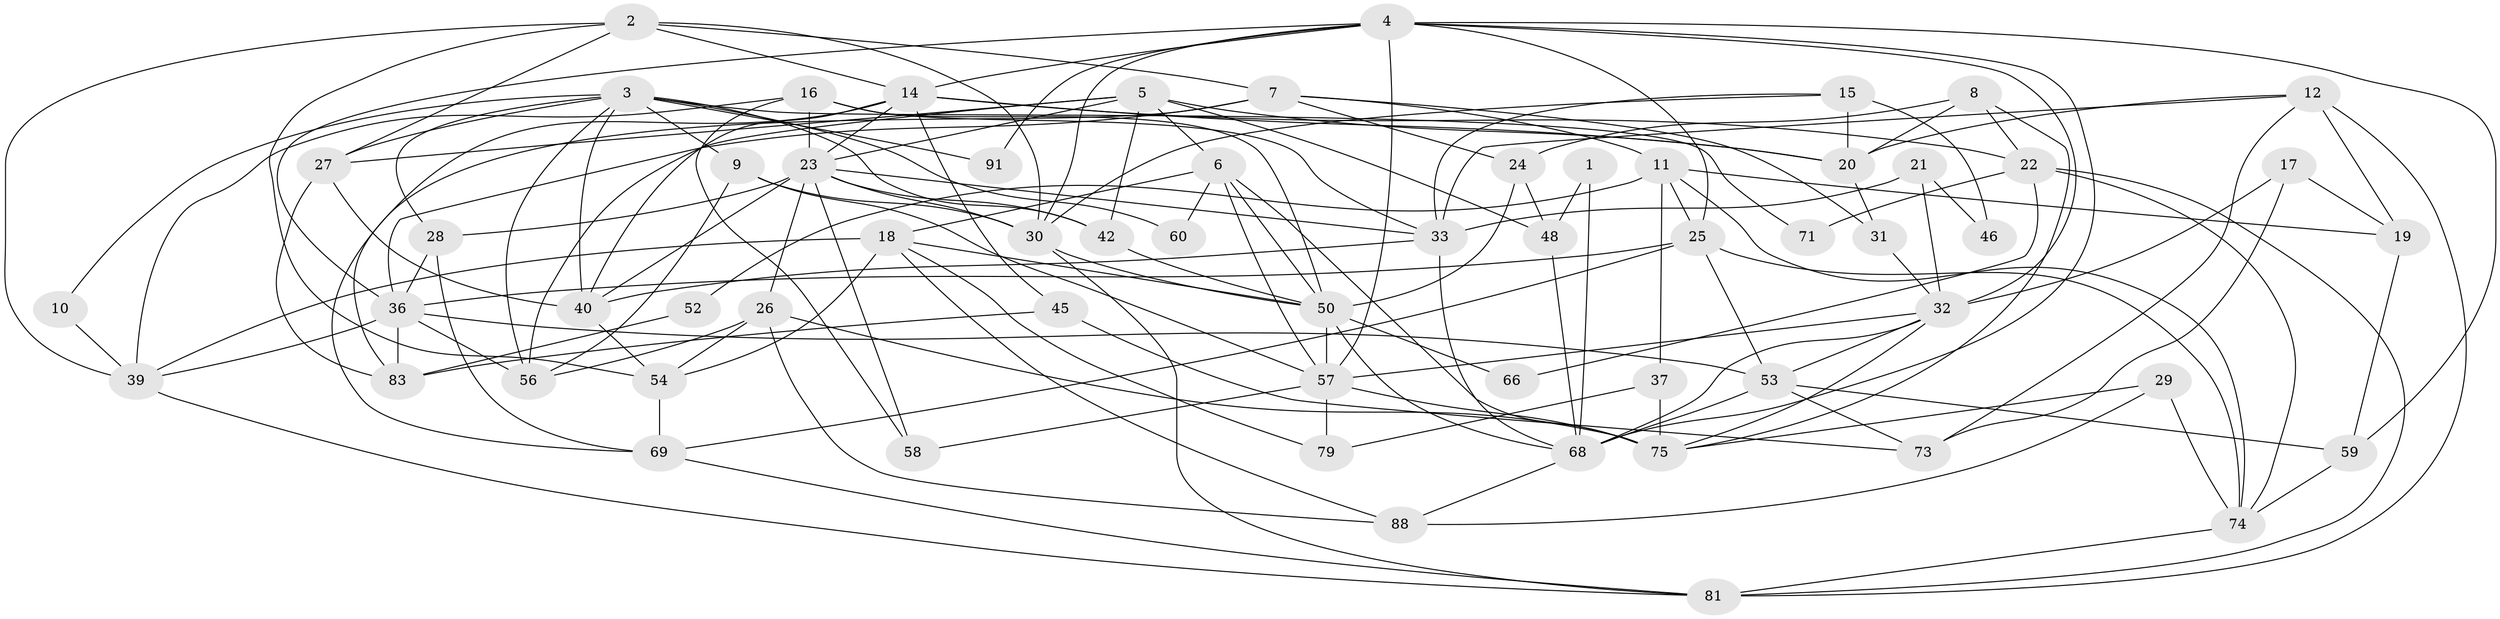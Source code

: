 // original degree distribution, {2: 0.15, 5: 0.17, 8: 0.02, 4: 0.32, 3: 0.22, 6: 0.09, 7: 0.03}
// Generated by graph-tools (version 1.1) at 2025/38/02/21/25 10:38:59]
// undirected, 61 vertices, 154 edges
graph export_dot {
graph [start="1"]
  node [color=gray90,style=filled];
  1;
  2 [super="+93"];
  3 [super="+34"];
  4 [super="+72"];
  5 [super="+77"];
  6 [super="+35"];
  7 [super="+13"];
  8 [super="+87"];
  9 [super="+47"];
  10;
  11 [super="+85"];
  12 [super="+90"];
  14 [super="+67"];
  15;
  16;
  17;
  18 [super="+99"];
  19 [super="+78"];
  20;
  21 [super="+94"];
  22 [super="+64"];
  23 [super="+49"];
  24 [super="+41"];
  25 [super="+51"];
  26 [super="+80"];
  27 [super="+43"];
  28;
  29 [super="+89"];
  30 [super="+82"];
  31;
  32 [super="+97"];
  33 [super="+38"];
  36 [super="+44"];
  37;
  39 [super="+70"];
  40 [super="+55"];
  42;
  45;
  46;
  48 [super="+86"];
  50 [super="+76"];
  52;
  53 [super="+65"];
  54 [super="+63"];
  56 [super="+62"];
  57 [super="+96"];
  58 [super="+61"];
  59;
  60;
  66;
  68 [super="+95"];
  69 [super="+100"];
  71;
  73;
  74 [super="+84"];
  75 [super="+92"];
  79;
  81;
  83 [super="+98"];
  88;
  91;
  1 -- 48;
  1 -- 68;
  2 -- 30;
  2 -- 7;
  2 -- 39;
  2 -- 27;
  2 -- 54;
  2 -- 14;
  3 -- 42;
  3 -- 56;
  3 -- 27;
  3 -- 60;
  3 -- 91;
  3 -- 10;
  3 -- 28;
  3 -- 71;
  3 -- 9;
  3 -- 40;
  4 -- 91;
  4 -- 32;
  4 -- 36;
  4 -- 59;
  4 -- 30;
  4 -- 14;
  4 -- 57;
  4 -- 68;
  4 -- 25;
  5 -- 6;
  5 -- 56;
  5 -- 23;
  5 -- 48;
  5 -- 42;
  5 -- 20;
  5 -- 27;
  6 -- 18;
  6 -- 75;
  6 -- 57;
  6 -- 60;
  6 -- 50;
  7 -- 11;
  7 -- 24;
  7 -- 31;
  7 -- 69;
  7 -- 36;
  8 -- 22;
  8 -- 20;
  8 -- 24;
  8 -- 75;
  9 -- 30;
  9 -- 57;
  9 -- 56;
  10 -- 39;
  11 -- 19;
  11 -- 37;
  11 -- 52;
  11 -- 74;
  11 -- 25;
  12 -- 81;
  12 -- 20;
  12 -- 73;
  12 -- 33;
  12 -- 19 [weight=2];
  14 -- 40;
  14 -- 23;
  14 -- 83;
  14 -- 20;
  14 -- 45;
  14 -- 22;
  15 -- 33;
  15 -- 20;
  15 -- 46;
  15 -- 30;
  16 -- 39;
  16 -- 50;
  16 -- 58;
  16 -- 23;
  16 -- 33;
  17 -- 73;
  17 -- 19;
  17 -- 32;
  18 -- 54;
  18 -- 39;
  18 -- 88;
  18 -- 79;
  18 -- 50;
  19 -- 59;
  20 -- 31;
  21 -- 46;
  21 -- 33;
  21 -- 32;
  22 -- 81;
  22 -- 66;
  22 -- 71;
  22 -- 74;
  23 -- 40;
  23 -- 42;
  23 -- 33;
  23 -- 26;
  23 -- 28;
  23 -- 30;
  23 -- 58;
  24 -- 50;
  24 -- 48;
  25 -- 53 [weight=2];
  25 -- 74;
  25 -- 69;
  25 -- 36;
  26 -- 75;
  26 -- 88;
  26 -- 56;
  26 -- 54;
  27 -- 83;
  27 -- 40;
  28 -- 36;
  28 -- 69;
  29 -- 75;
  29 -- 88;
  29 -- 74;
  30 -- 81;
  30 -- 50;
  31 -- 32;
  32 -- 75;
  32 -- 68;
  32 -- 57 [weight=2];
  32 -- 53;
  33 -- 68;
  33 -- 40;
  36 -- 39;
  36 -- 83;
  36 -- 53;
  36 -- 56;
  37 -- 79;
  37 -- 75;
  39 -- 81;
  40 -- 54;
  42 -- 50;
  45 -- 83;
  45 -- 73;
  48 -- 68;
  50 -- 66;
  50 -- 57;
  50 -- 68;
  52 -- 83;
  53 -- 59;
  53 -- 68;
  53 -- 73;
  54 -- 69;
  57 -- 58;
  57 -- 79;
  57 -- 75;
  59 -- 74;
  68 -- 88;
  69 -- 81;
  74 -- 81;
}
